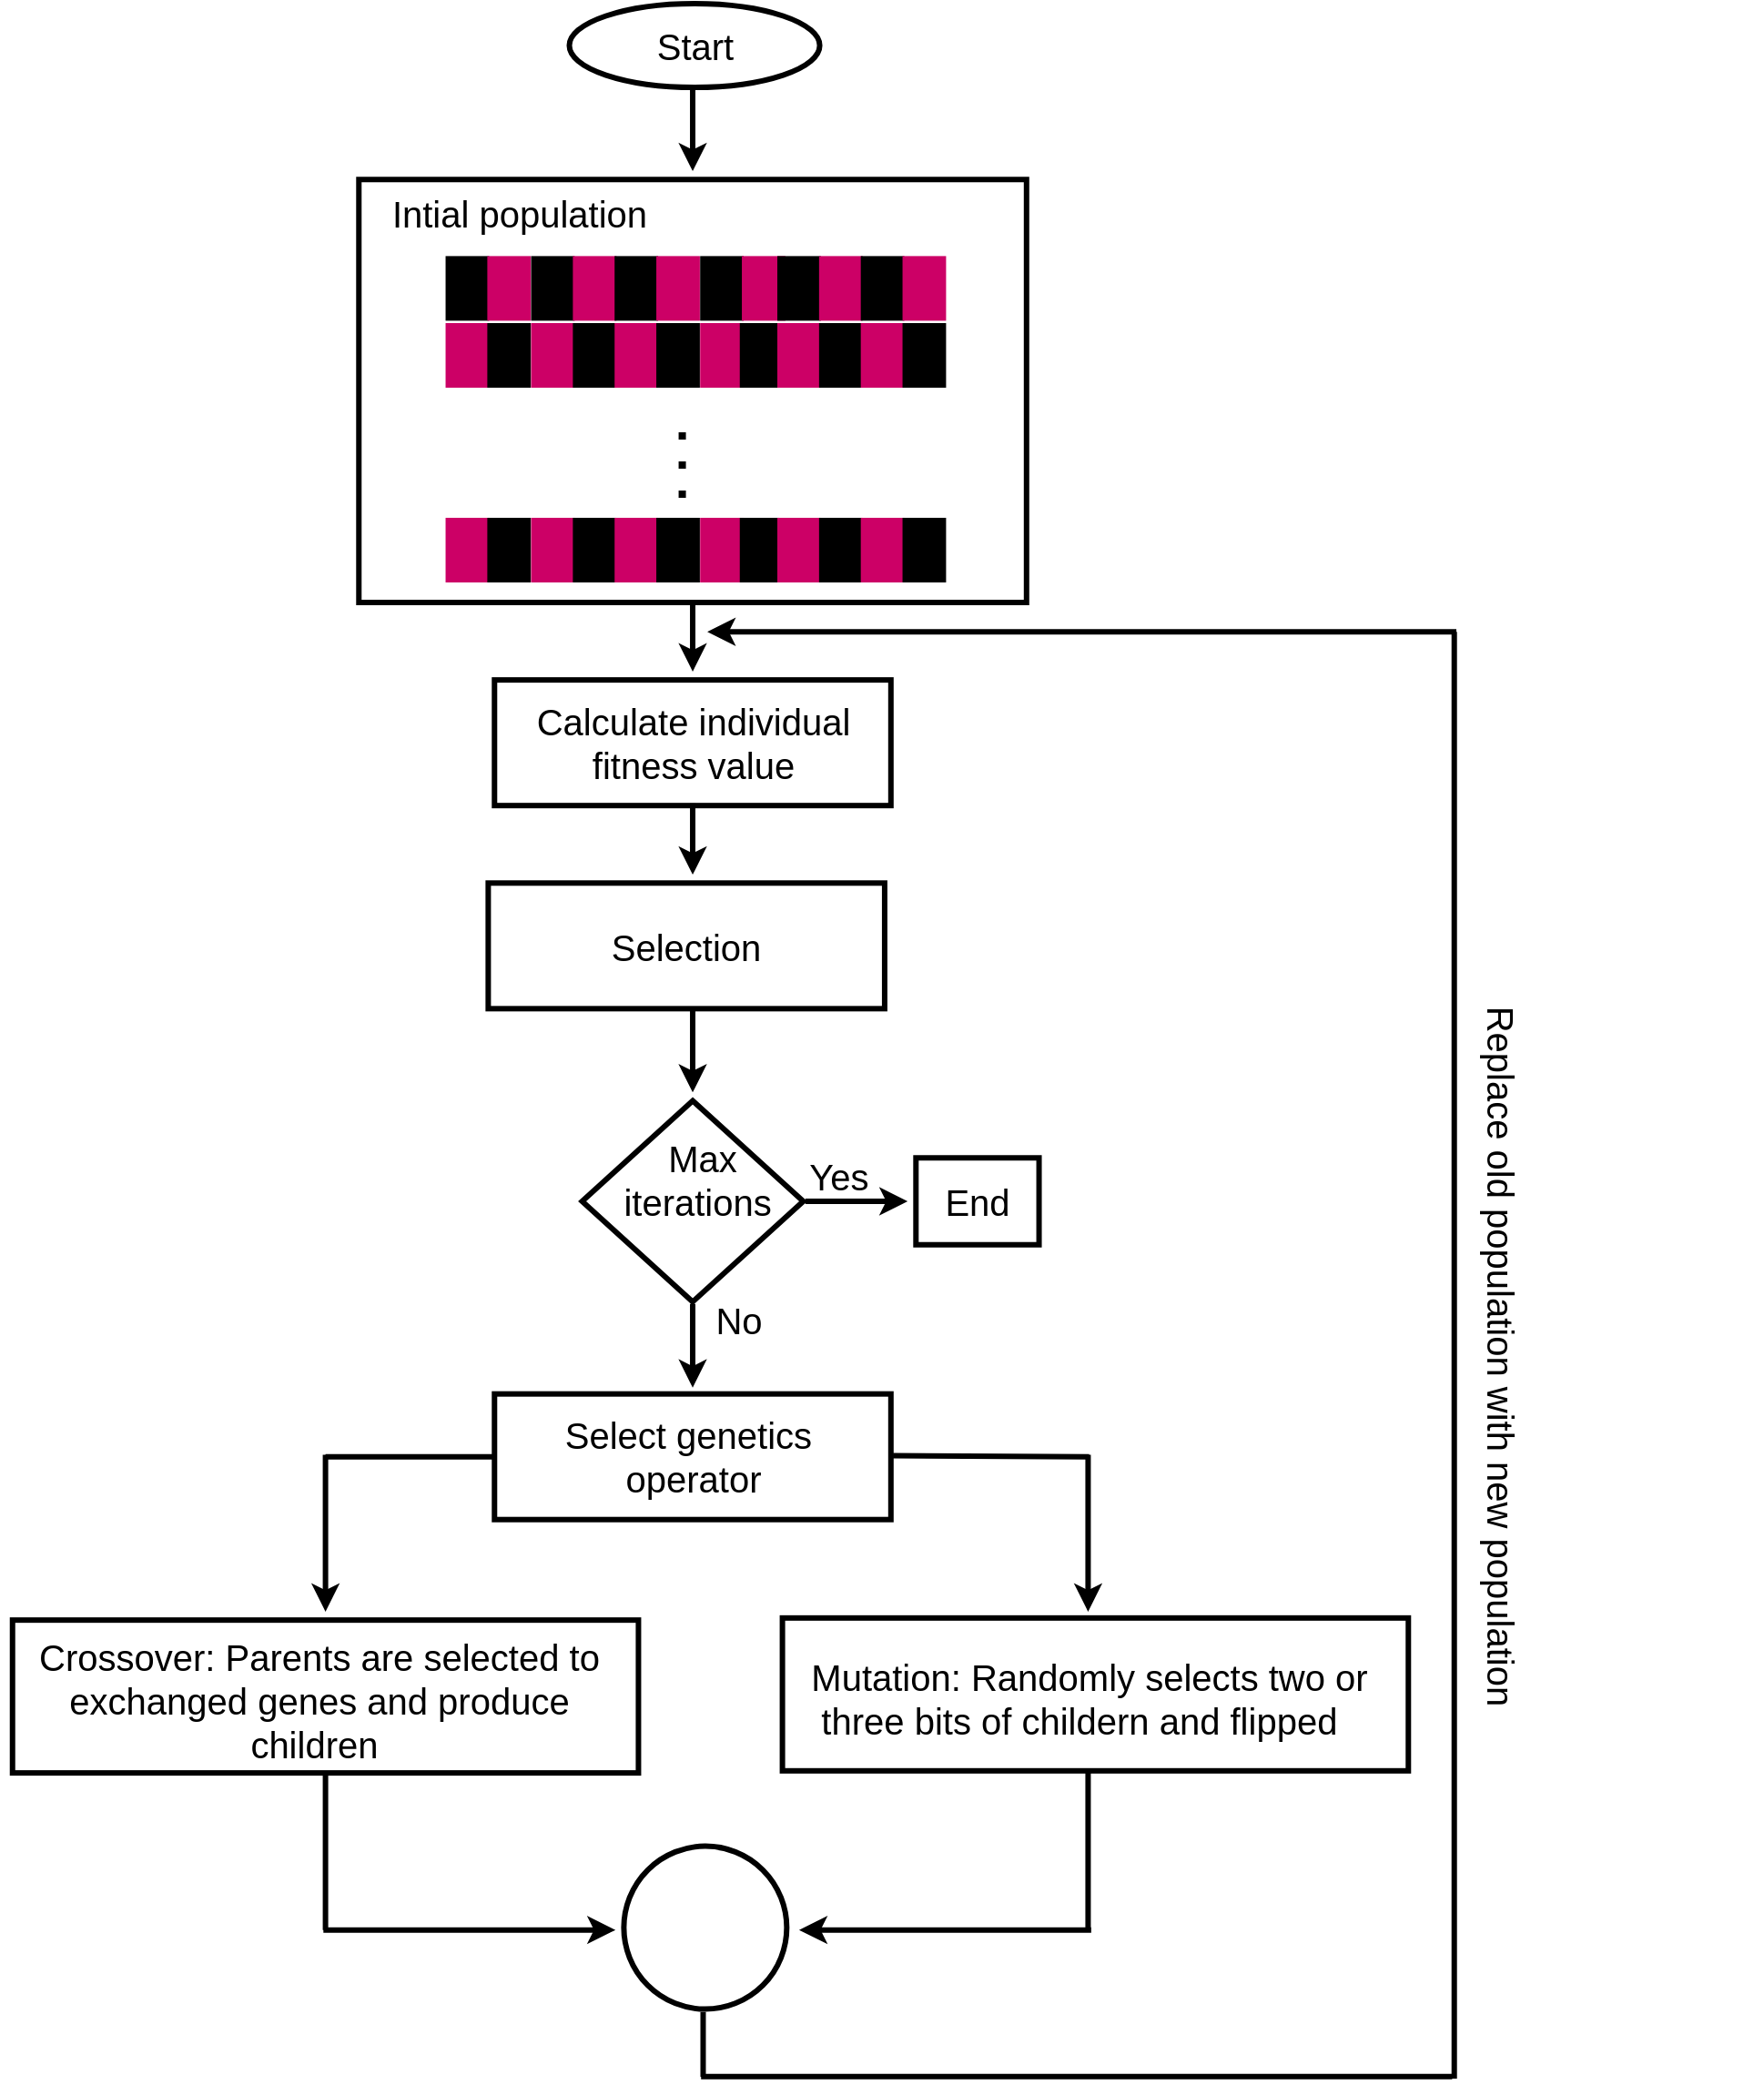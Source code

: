 <mxfile version="13.9.7" type="github">
  <diagram id="FVAf2k9BSULwsjGLzW3o" name="Page-1">
    <mxGraphModel dx="1736" dy="3124" grid="1" gridSize="10" guides="1" tooltips="1" connect="1" arrows="1" fold="1" page="1" pageScale="1" pageWidth="827" pageHeight="1169" math="0" shadow="0">
      <root>
        <mxCell id="0" />
        <mxCell id="1" parent="0" />
        <mxCell id="48Ru-MBgPkDFJ9XC2iOZ-114" value="" style="group;fontSize=20;" vertex="1" connectable="0" parent="1">
          <mxGeometry y="-2321" width="968" height="1140" as="geometry" />
        </mxCell>
        <mxCell id="48Ru-MBgPkDFJ9XC2iOZ-97" value="" style="endArrow=none;html=1;strokeWidth=3;fontSize=20;" edge="1" parent="48Ru-MBgPkDFJ9XC2iOZ-114">
          <mxGeometry width="50" height="50" relative="1" as="geometry">
            <mxPoint x="178.797" y="798.345" as="sourcePoint" />
            <mxPoint x="272.779" y="798.345" as="targetPoint" />
          </mxGeometry>
        </mxCell>
        <mxCell id="48Ru-MBgPkDFJ9XC2iOZ-1" value="&lt;font style=&quot;font-size: 20px;&quot;&gt;Start&lt;/font&gt;" style="ellipse;whiteSpace=wrap;html=1;strokeWidth=3;fontSize=20;" vertex="1" parent="48Ru-MBgPkDFJ9XC2iOZ-114">
          <mxGeometry x="312.748" width="137.536" height="46.014" as="geometry" />
        </mxCell>
        <mxCell id="48Ru-MBgPkDFJ9XC2iOZ-2" value="" style="rounded=0;whiteSpace=wrap;html=1;strokeWidth=3;fontSize=20;" vertex="1" parent="48Ru-MBgPkDFJ9XC2iOZ-114">
          <mxGeometry x="197.135" y="96.63" width="366.762" height="232.371" as="geometry" />
        </mxCell>
        <mxCell id="48Ru-MBgPkDFJ9XC2iOZ-26" value="" style="group;fontSize=20;" vertex="1" connectable="0" parent="48Ru-MBgPkDFJ9XC2iOZ-114">
          <mxGeometry x="245.272" y="139.193" width="45.845" height="34.511" as="geometry" />
        </mxCell>
        <mxCell id="48Ru-MBgPkDFJ9XC2iOZ-24" value="" style="rounded=0;whiteSpace=wrap;html=1;strokeColor=#000000;fillColor=#000000;fontSize=20;" vertex="1" parent="48Ru-MBgPkDFJ9XC2iOZ-26">
          <mxGeometry width="22.923" height="34.511" as="geometry" />
        </mxCell>
        <mxCell id="48Ru-MBgPkDFJ9XC2iOZ-25" value="" style="rounded=0;whiteSpace=wrap;html=1;fillColor=#CC0066;strokeColor=#CC0066;fontSize=20;" vertex="1" parent="48Ru-MBgPkDFJ9XC2iOZ-26">
          <mxGeometry x="22.923" width="22.923" height="34.511" as="geometry" />
        </mxCell>
        <mxCell id="48Ru-MBgPkDFJ9XC2iOZ-28" value="" style="group;fontSize=20;" vertex="1" connectable="0" parent="48Ru-MBgPkDFJ9XC2iOZ-114">
          <mxGeometry x="292.264" y="139.193" width="45.845" height="34.511" as="geometry" />
        </mxCell>
        <mxCell id="48Ru-MBgPkDFJ9XC2iOZ-29" value="" style="rounded=0;whiteSpace=wrap;html=1;strokeColor=#000000;fillColor=#000000;fontSize=20;" vertex="1" parent="48Ru-MBgPkDFJ9XC2iOZ-28">
          <mxGeometry width="22.923" height="34.511" as="geometry" />
        </mxCell>
        <mxCell id="48Ru-MBgPkDFJ9XC2iOZ-30" value="" style="rounded=0;whiteSpace=wrap;html=1;fillColor=#CC0066;strokeColor=#CC0066;fontSize=20;" vertex="1" parent="48Ru-MBgPkDFJ9XC2iOZ-28">
          <mxGeometry x="22.923" width="22.923" height="34.511" as="geometry" />
        </mxCell>
        <mxCell id="48Ru-MBgPkDFJ9XC2iOZ-32" value="" style="group;fontSize=20;" vertex="1" connectable="0" parent="48Ru-MBgPkDFJ9XC2iOZ-114">
          <mxGeometry x="338.109" y="139.193" width="45.845" height="34.511" as="geometry" />
        </mxCell>
        <mxCell id="48Ru-MBgPkDFJ9XC2iOZ-33" value="" style="rounded=0;whiteSpace=wrap;html=1;strokeColor=#000000;fillColor=#000000;fontSize=20;" vertex="1" parent="48Ru-MBgPkDFJ9XC2iOZ-32">
          <mxGeometry width="22.923" height="34.511" as="geometry" />
        </mxCell>
        <mxCell id="48Ru-MBgPkDFJ9XC2iOZ-34" value="" style="rounded=0;whiteSpace=wrap;html=1;fillColor=#CC0066;strokeColor=#CC0066;fontSize=20;" vertex="1" parent="48Ru-MBgPkDFJ9XC2iOZ-32">
          <mxGeometry x="22.923" width="22.923" height="34.511" as="geometry" />
        </mxCell>
        <mxCell id="48Ru-MBgPkDFJ9XC2iOZ-35" value="" style="group;fontSize=20;" vertex="1" connectable="0" parent="48Ru-MBgPkDFJ9XC2iOZ-114">
          <mxGeometry x="385.1" y="139.193" width="45.845" height="34.511" as="geometry" />
        </mxCell>
        <mxCell id="48Ru-MBgPkDFJ9XC2iOZ-36" value="" style="rounded=0;whiteSpace=wrap;html=1;strokeColor=#000000;fillColor=#000000;fontSize=20;" vertex="1" parent="48Ru-MBgPkDFJ9XC2iOZ-35">
          <mxGeometry width="22.923" height="34.511" as="geometry" />
        </mxCell>
        <mxCell id="48Ru-MBgPkDFJ9XC2iOZ-37" value="" style="rounded=0;whiteSpace=wrap;html=1;fillColor=#CC0066;strokeColor=#CC0066;fontSize=20;" vertex="1" parent="48Ru-MBgPkDFJ9XC2iOZ-35">
          <mxGeometry x="22.923" width="22.923" height="34.511" as="geometry" />
        </mxCell>
        <mxCell id="48Ru-MBgPkDFJ9XC2iOZ-38" value="" style="group;fontSize=20;" vertex="1" connectable="0" parent="48Ru-MBgPkDFJ9XC2iOZ-114">
          <mxGeometry x="427.507" y="139.193" width="45.845" height="34.511" as="geometry" />
        </mxCell>
        <mxCell id="48Ru-MBgPkDFJ9XC2iOZ-39" value="" style="rounded=0;whiteSpace=wrap;html=1;strokeColor=#000000;fillColor=#000000;fontSize=20;" vertex="1" parent="48Ru-MBgPkDFJ9XC2iOZ-38">
          <mxGeometry width="22.923" height="34.511" as="geometry" />
        </mxCell>
        <mxCell id="48Ru-MBgPkDFJ9XC2iOZ-40" value="" style="rounded=0;whiteSpace=wrap;html=1;fillColor=#CC0066;strokeColor=#CC0066;fontSize=20;" vertex="1" parent="48Ru-MBgPkDFJ9XC2iOZ-38">
          <mxGeometry x="22.923" width="22.923" height="34.511" as="geometry" />
        </mxCell>
        <mxCell id="48Ru-MBgPkDFJ9XC2iOZ-41" value="" style="group;fontSize=20;" vertex="1" connectable="0" parent="48Ru-MBgPkDFJ9XC2iOZ-114">
          <mxGeometry x="473.352" y="139.193" width="45.845" height="34.511" as="geometry" />
        </mxCell>
        <mxCell id="48Ru-MBgPkDFJ9XC2iOZ-42" value="" style="rounded=0;whiteSpace=wrap;html=1;strokeColor=#000000;fillColor=#000000;fontSize=20;" vertex="1" parent="48Ru-MBgPkDFJ9XC2iOZ-41">
          <mxGeometry width="22.923" height="34.511" as="geometry" />
        </mxCell>
        <mxCell id="48Ru-MBgPkDFJ9XC2iOZ-43" value="" style="rounded=0;whiteSpace=wrap;html=1;fillColor=#CC0066;strokeColor=#CC0066;fontSize=20;" vertex="1" parent="48Ru-MBgPkDFJ9XC2iOZ-41">
          <mxGeometry x="22.923" width="22.923" height="34.511" as="geometry" />
        </mxCell>
        <mxCell id="48Ru-MBgPkDFJ9XC2iOZ-45" value="" style="rounded=0;whiteSpace=wrap;html=1;fillColor=#CC0066;strokeColor=#CC0066;fontSize=20;" vertex="1" parent="48Ru-MBgPkDFJ9XC2iOZ-114">
          <mxGeometry x="245.272" y="176.004" width="22.923" height="34.511" as="geometry" />
        </mxCell>
        <mxCell id="48Ru-MBgPkDFJ9XC2iOZ-46" value="" style="rounded=0;whiteSpace=wrap;html=1;fillColor=#000000;fontSize=20;" vertex="1" parent="48Ru-MBgPkDFJ9XC2iOZ-114">
          <mxGeometry x="268.195" y="176.004" width="22.923" height="34.511" as="geometry" />
        </mxCell>
        <mxCell id="48Ru-MBgPkDFJ9XC2iOZ-48" value="" style="rounded=0;whiteSpace=wrap;html=1;fillColor=#CC0066;strokeColor=#CC0066;fontSize=20;" vertex="1" parent="48Ru-MBgPkDFJ9XC2iOZ-114">
          <mxGeometry x="292.264" y="176.004" width="22.923" height="34.511" as="geometry" />
        </mxCell>
        <mxCell id="48Ru-MBgPkDFJ9XC2iOZ-49" value="" style="rounded=0;whiteSpace=wrap;html=1;fillColor=#000000;fontSize=20;" vertex="1" parent="48Ru-MBgPkDFJ9XC2iOZ-114">
          <mxGeometry x="315.186" y="176.004" width="22.923" height="34.511" as="geometry" />
        </mxCell>
        <mxCell id="48Ru-MBgPkDFJ9XC2iOZ-51" value="" style="rounded=0;whiteSpace=wrap;html=1;fillColor=#CC0066;strokeColor=#CC0066;fontSize=20;" vertex="1" parent="48Ru-MBgPkDFJ9XC2iOZ-114">
          <mxGeometry x="338.109" y="176.004" width="22.923" height="34.511" as="geometry" />
        </mxCell>
        <mxCell id="48Ru-MBgPkDFJ9XC2iOZ-52" value="" style="rounded=0;whiteSpace=wrap;html=1;fillColor=#000000;fontSize=20;" vertex="1" parent="48Ru-MBgPkDFJ9XC2iOZ-114">
          <mxGeometry x="361.032" y="176.004" width="22.923" height="34.511" as="geometry" />
        </mxCell>
        <mxCell id="48Ru-MBgPkDFJ9XC2iOZ-54" value="" style="rounded=0;whiteSpace=wrap;html=1;fillColor=#CC0066;strokeColor=#CC0066;fontSize=20;" vertex="1" parent="48Ru-MBgPkDFJ9XC2iOZ-114">
          <mxGeometry x="385.1" y="176.004" width="22.923" height="34.511" as="geometry" />
        </mxCell>
        <mxCell id="48Ru-MBgPkDFJ9XC2iOZ-55" value="" style="rounded=0;whiteSpace=wrap;html=1;fillColor=#000000;fontSize=20;" vertex="1" parent="48Ru-MBgPkDFJ9XC2iOZ-114">
          <mxGeometry x="406.877" y="176.004" width="20.63" height="34.511" as="geometry" />
        </mxCell>
        <mxCell id="48Ru-MBgPkDFJ9XC2iOZ-57" value="" style="rounded=0;whiteSpace=wrap;html=1;fillColor=#CC0066;strokeColor=#CC0066;fontSize=20;" vertex="1" parent="48Ru-MBgPkDFJ9XC2iOZ-114">
          <mxGeometry x="427.507" y="176.004" width="22.923" height="34.511" as="geometry" />
        </mxCell>
        <mxCell id="48Ru-MBgPkDFJ9XC2iOZ-58" value="" style="rounded=0;whiteSpace=wrap;html=1;fillColor=#000000;fontSize=20;" vertex="1" parent="48Ru-MBgPkDFJ9XC2iOZ-114">
          <mxGeometry x="450.43" y="176.004" width="22.923" height="34.511" as="geometry" />
        </mxCell>
        <mxCell id="48Ru-MBgPkDFJ9XC2iOZ-60" value="" style="rounded=0;whiteSpace=wrap;html=1;fillColor=#CC0066;strokeColor=#CC0066;fontSize=20;" vertex="1" parent="48Ru-MBgPkDFJ9XC2iOZ-114">
          <mxGeometry x="473.352" y="176.004" width="22.923" height="34.511" as="geometry" />
        </mxCell>
        <mxCell id="48Ru-MBgPkDFJ9XC2iOZ-61" value="" style="rounded=0;whiteSpace=wrap;html=1;fillColor=#000000;fontSize=20;" vertex="1" parent="48Ru-MBgPkDFJ9XC2iOZ-114">
          <mxGeometry x="496.275" y="176.004" width="22.923" height="34.511" as="geometry" />
        </mxCell>
        <mxCell id="48Ru-MBgPkDFJ9XC2iOZ-62" value="" style="rounded=0;whiteSpace=wrap;html=1;fillColor=#CC0066;strokeColor=#CC0066;fontSize=20;" vertex="1" parent="48Ru-MBgPkDFJ9XC2iOZ-114">
          <mxGeometry x="245.272" y="282.987" width="22.923" height="34.511" as="geometry" />
        </mxCell>
        <mxCell id="48Ru-MBgPkDFJ9XC2iOZ-63" value="" style="rounded=0;whiteSpace=wrap;html=1;fillColor=#000000;fontSize=20;" vertex="1" parent="48Ru-MBgPkDFJ9XC2iOZ-114">
          <mxGeometry x="268.195" y="282.987" width="22.923" height="34.511" as="geometry" />
        </mxCell>
        <mxCell id="48Ru-MBgPkDFJ9XC2iOZ-64" value="" style="rounded=0;whiteSpace=wrap;html=1;fillColor=#CC0066;strokeColor=#CC0066;fontSize=20;" vertex="1" parent="48Ru-MBgPkDFJ9XC2iOZ-114">
          <mxGeometry x="292.264" y="282.987" width="22.923" height="34.511" as="geometry" />
        </mxCell>
        <mxCell id="48Ru-MBgPkDFJ9XC2iOZ-65" value="" style="rounded=0;whiteSpace=wrap;html=1;fillColor=#000000;fontSize=20;" vertex="1" parent="48Ru-MBgPkDFJ9XC2iOZ-114">
          <mxGeometry x="315.186" y="282.987" width="22.923" height="34.511" as="geometry" />
        </mxCell>
        <mxCell id="48Ru-MBgPkDFJ9XC2iOZ-66" value="" style="rounded=0;whiteSpace=wrap;html=1;fillColor=#CC0066;strokeColor=#CC0066;fontSize=20;" vertex="1" parent="48Ru-MBgPkDFJ9XC2iOZ-114">
          <mxGeometry x="338.109" y="282.987" width="22.923" height="34.511" as="geometry" />
        </mxCell>
        <mxCell id="48Ru-MBgPkDFJ9XC2iOZ-67" value="" style="rounded=0;whiteSpace=wrap;html=1;fillColor=#000000;fontSize=20;" vertex="1" parent="48Ru-MBgPkDFJ9XC2iOZ-114">
          <mxGeometry x="361.032" y="282.987" width="22.923" height="34.511" as="geometry" />
        </mxCell>
        <mxCell id="48Ru-MBgPkDFJ9XC2iOZ-68" value="" style="rounded=0;whiteSpace=wrap;html=1;fillColor=#CC0066;strokeColor=#CC0066;fontSize=20;" vertex="1" parent="48Ru-MBgPkDFJ9XC2iOZ-114">
          <mxGeometry x="385.1" y="282.987" width="22.923" height="34.511" as="geometry" />
        </mxCell>
        <mxCell id="48Ru-MBgPkDFJ9XC2iOZ-69" value="" style="rounded=0;whiteSpace=wrap;html=1;fillColor=#000000;fontSize=20;" vertex="1" parent="48Ru-MBgPkDFJ9XC2iOZ-114">
          <mxGeometry x="406.877" y="282.987" width="20.63" height="34.511" as="geometry" />
        </mxCell>
        <mxCell id="48Ru-MBgPkDFJ9XC2iOZ-70" value="" style="rounded=0;whiteSpace=wrap;html=1;fillColor=#CC0066;strokeColor=#CC0066;fontSize=20;" vertex="1" parent="48Ru-MBgPkDFJ9XC2iOZ-114">
          <mxGeometry x="427.507" y="282.987" width="22.923" height="34.511" as="geometry" />
        </mxCell>
        <mxCell id="48Ru-MBgPkDFJ9XC2iOZ-71" value="" style="rounded=0;whiteSpace=wrap;html=1;fillColor=#000000;fontSize=20;" vertex="1" parent="48Ru-MBgPkDFJ9XC2iOZ-114">
          <mxGeometry x="450.43" y="282.987" width="22.923" height="34.511" as="geometry" />
        </mxCell>
        <mxCell id="48Ru-MBgPkDFJ9XC2iOZ-72" value="" style="rounded=0;whiteSpace=wrap;html=1;fillColor=#CC0066;strokeColor=#CC0066;fontSize=20;" vertex="1" parent="48Ru-MBgPkDFJ9XC2iOZ-114">
          <mxGeometry x="473.352" y="282.987" width="22.923" height="34.511" as="geometry" />
        </mxCell>
        <mxCell id="48Ru-MBgPkDFJ9XC2iOZ-73" value="" style="rounded=0;whiteSpace=wrap;html=1;fillColor=#000000;fontSize=20;" vertex="1" parent="48Ru-MBgPkDFJ9XC2iOZ-114">
          <mxGeometry x="496.275" y="282.987" width="22.923" height="34.511" as="geometry" />
        </mxCell>
        <mxCell id="48Ru-MBgPkDFJ9XC2iOZ-74" value="" style="endArrow=none;dashed=1;html=1;dashPattern=1 3;strokeWidth=4;fontSize=20;" edge="1" parent="48Ru-MBgPkDFJ9XC2iOZ-114">
          <mxGeometry width="50" height="50" relative="1" as="geometry">
            <mxPoint x="374.785" y="271.483" as="sourcePoint" />
            <mxPoint x="374.785" y="225.469" as="targetPoint" />
          </mxGeometry>
        </mxCell>
        <mxCell id="48Ru-MBgPkDFJ9XC2iOZ-75" value="" style="endArrow=classic;html=1;strokeWidth=3;fontSize=20;" edge="1" parent="48Ru-MBgPkDFJ9XC2iOZ-114">
          <mxGeometry width="50" height="50" relative="1" as="geometry">
            <mxPoint x="380.516" y="46.014" as="sourcePoint" />
            <mxPoint x="380.516" y="92.028" as="targetPoint" />
          </mxGeometry>
        </mxCell>
        <mxCell id="48Ru-MBgPkDFJ9XC2iOZ-76" value="&lt;font style=&quot;font-size: 20px;&quot;&gt;Calculate individual fitness value&lt;/font&gt;" style="rounded=0;whiteSpace=wrap;html=1;strokeColor=#000000;strokeWidth=3;fillColor=none;fontSize=20;" vertex="1" parent="48Ru-MBgPkDFJ9XC2iOZ-114">
          <mxGeometry x="271.633" y="371.564" width="217.765" height="69.021" as="geometry" />
        </mxCell>
        <mxCell id="48Ru-MBgPkDFJ9XC2iOZ-77" value="" style="endArrow=classic;html=1;strokeWidth=3;fontSize=20;" edge="1" parent="48Ru-MBgPkDFJ9XC2iOZ-114">
          <mxGeometry width="50" height="50" relative="1" as="geometry">
            <mxPoint x="380.516" y="328" as="sourcePoint" />
            <mxPoint x="380.516" y="366.963" as="targetPoint" />
          </mxGeometry>
        </mxCell>
        <mxCell id="48Ru-MBgPkDFJ9XC2iOZ-78" value="&lt;font style=&quot;font-size: 20px;&quot;&gt;&amp;nbsp; Max &lt;br style=&quot;font-size: 20px;&quot;&gt;&amp;nbsp; iterations&amp;nbsp;&lt;br style=&quot;font-size: 20px;&quot;&gt;&lt;br style=&quot;font-size: 20px;&quot;&gt;&lt;/font&gt;" style="rhombus;whiteSpace=wrap;html=1;strokeColor=#000000;strokeWidth=3;fillColor=none;fontSize=20;" vertex="1" parent="48Ru-MBgPkDFJ9XC2iOZ-114">
          <mxGeometry x="319.771" y="602.785" width="121.49" height="110.434" as="geometry" />
        </mxCell>
        <mxCell id="48Ru-MBgPkDFJ9XC2iOZ-79" value="" style="endArrow=classic;html=1;strokeWidth=3;fontSize=20;" edge="1" parent="48Ru-MBgPkDFJ9XC2iOZ-114">
          <mxGeometry width="50" height="50" relative="1" as="geometry">
            <mxPoint x="380.516" y="552.17" as="sourcePoint" />
            <mxPoint x="380.516" y="598.184" as="targetPoint" />
          </mxGeometry>
        </mxCell>
        <mxCell id="48Ru-MBgPkDFJ9XC2iOZ-83" value="&lt;font style=&quot;font-size: 20px;&quot;&gt;End&lt;/font&gt;" style="rounded=0;whiteSpace=wrap;html=1;strokeWidth=3;fontSize=20;" vertex="1" parent="48Ru-MBgPkDFJ9XC2iOZ-114">
          <mxGeometry x="503.152" y="634.132" width="67.622" height="47.74" as="geometry" />
        </mxCell>
        <mxCell id="48Ru-MBgPkDFJ9XC2iOZ-84" value="" style="endArrow=classic;html=1;strokeWidth=3;fontSize=20;" edge="1" parent="48Ru-MBgPkDFJ9XC2iOZ-114">
          <mxGeometry width="50" height="50" relative="1" as="geometry">
            <mxPoint x="442.407" y="658.002" as="sourcePoint" />
            <mxPoint x="498.567" y="658.002" as="targetPoint" />
          </mxGeometry>
        </mxCell>
        <mxCell id="48Ru-MBgPkDFJ9XC2iOZ-86" value="" style="endArrow=classic;html=1;strokeWidth=3;fontSize=20;" edge="1" parent="48Ru-MBgPkDFJ9XC2iOZ-114">
          <mxGeometry width="50" height="50" relative="1" as="geometry">
            <mxPoint x="380.516" y="714.369" as="sourcePoint" />
            <mxPoint x="380.516" y="760.383" as="targetPoint" />
          </mxGeometry>
        </mxCell>
        <mxCell id="48Ru-MBgPkDFJ9XC2iOZ-87" value="&lt;span style=&quot;font-size: 20px;&quot;&gt;Select genetics&amp;nbsp;&lt;br style=&quot;font-size: 20px;&quot;&gt;operator&lt;/span&gt;" style="rounded=0;whiteSpace=wrap;html=1;strokeColor=#000000;strokeWidth=3;fillColor=none;fontSize=20;" vertex="1" parent="48Ru-MBgPkDFJ9XC2iOZ-114">
          <mxGeometry x="271.633" y="763.835" width="217.765" height="69.021" as="geometry" />
        </mxCell>
        <mxCell id="48Ru-MBgPkDFJ9XC2iOZ-91" value="" style="group;fontSize=20;" vertex="1" connectable="0" parent="48Ru-MBgPkDFJ9XC2iOZ-114">
          <mxGeometry y="888.073" width="350.716" height="83.976" as="geometry" />
        </mxCell>
        <mxCell id="48Ru-MBgPkDFJ9XC2iOZ-88" value="" style="rounded=0;whiteSpace=wrap;html=1;strokeWidth=3;fontSize=20;" vertex="1" parent="48Ru-MBgPkDFJ9XC2iOZ-91">
          <mxGeometry x="6.877" width="343.84" height="83.976" as="geometry" />
        </mxCell>
        <mxCell id="48Ru-MBgPkDFJ9XC2iOZ-90" value="&lt;font style=&quot;font-size: 20px;&quot;&gt;&lt;font style=&quot;font-size: 20px;&quot;&gt;Crossover&lt;/font&gt;: Parents are selected to exchanged genes and produce children&lt;/font&gt;&amp;nbsp;" style="text;html=1;strokeColor=none;fillColor=none;align=center;verticalAlign=middle;whiteSpace=wrap;rounded=0;fontSize=20;" vertex="1" parent="48Ru-MBgPkDFJ9XC2iOZ-91">
          <mxGeometry y="20.706" width="350.716" height="46.014" as="geometry" />
        </mxCell>
        <mxCell id="48Ru-MBgPkDFJ9XC2iOZ-92" value="" style="group;fontSize=20;" vertex="1" connectable="0" parent="48Ru-MBgPkDFJ9XC2iOZ-114">
          <mxGeometry x="422.923" y="886.922" width="350.716" height="83.976" as="geometry" />
        </mxCell>
        <mxCell id="48Ru-MBgPkDFJ9XC2iOZ-93" value="" style="rounded=0;whiteSpace=wrap;html=1;strokeWidth=3;fontSize=20;" vertex="1" parent="48Ru-MBgPkDFJ9XC2iOZ-92">
          <mxGeometry x="6.877" width="343.84" height="83.976" as="geometry" />
        </mxCell>
        <mxCell id="48Ru-MBgPkDFJ9XC2iOZ-94" value="&lt;font style=&quot;font-size: 20px;&quot;&gt;Mutation: Randomly selects two or three bits of childern and flipped&amp;nbsp;&lt;/font&gt;&amp;nbsp;" style="text;html=1;strokeColor=none;fillColor=none;align=center;verticalAlign=middle;whiteSpace=wrap;rounded=0;fontSize=20;" vertex="1" parent="48Ru-MBgPkDFJ9XC2iOZ-92">
          <mxGeometry y="20.706" width="350.716" height="46.014" as="geometry" />
        </mxCell>
        <mxCell id="48Ru-MBgPkDFJ9XC2iOZ-95" value="" style="ellipse;whiteSpace=wrap;html=1;aspect=fixed;strokeColor=#000000;strokeWidth=3;fillColor=none;fontSize=20;" vertex="1" parent="48Ru-MBgPkDFJ9XC2iOZ-114">
          <mxGeometry x="342.693" y="1012.311" width="89.48" height="89.48" as="geometry" />
        </mxCell>
        <mxCell id="48Ru-MBgPkDFJ9XC2iOZ-96" value="" style="endArrow=classic;html=1;strokeWidth=3;fontSize=20;" edge="1" parent="48Ru-MBgPkDFJ9XC2iOZ-114">
          <mxGeometry width="50" height="50" relative="1" as="geometry">
            <mxPoint x="178.797" y="797.195" as="sourcePoint" />
            <mxPoint x="178.797" y="883.471" as="targetPoint" />
          </mxGeometry>
        </mxCell>
        <mxCell id="48Ru-MBgPkDFJ9XC2iOZ-98" value="" style="endArrow=classic;html=1;strokeWidth=3;fontSize=20;" edge="1" parent="48Ru-MBgPkDFJ9XC2iOZ-114">
          <mxGeometry width="50" height="50" relative="1" as="geometry">
            <mxPoint x="597.708" y="797.195" as="sourcePoint" />
            <mxPoint x="597.708" y="883.471" as="targetPoint" />
          </mxGeometry>
        </mxCell>
        <mxCell id="48Ru-MBgPkDFJ9XC2iOZ-99" value="" style="endArrow=none;html=1;strokeWidth=3;fontSize=20;" edge="1" parent="48Ru-MBgPkDFJ9XC2iOZ-114">
          <mxGeometry width="50" height="50" relative="1" as="geometry">
            <mxPoint x="490.544" y="797.77" as="sourcePoint" />
            <mxPoint x="598.281" y="798.345" as="targetPoint" />
          </mxGeometry>
        </mxCell>
        <mxCell id="48Ru-MBgPkDFJ9XC2iOZ-100" value="" style="endArrow=classic;html=1;strokeWidth=3;entryX=0;entryY=0.5;entryDx=0;entryDy=0;fontSize=20;" edge="1" parent="48Ru-MBgPkDFJ9XC2iOZ-114">
          <mxGeometry width="50" height="50" relative="1" as="geometry">
            <mxPoint x="177.65" y="1058.325" as="sourcePoint" />
            <mxPoint x="338.109" y="1058.325" as="targetPoint" />
          </mxGeometry>
        </mxCell>
        <mxCell id="48Ru-MBgPkDFJ9XC2iOZ-101" value="" style="endArrow=none;html=1;fillColor=#21C0A5;fontColor=#5C5C5C;entryX=0.5;entryY=1;entryDx=0;entryDy=0;strokeWidth=3;fontSize=20;" edge="1" parent="48Ru-MBgPkDFJ9XC2iOZ-114" target="48Ru-MBgPkDFJ9XC2iOZ-88">
          <mxGeometry width="50" height="50" relative="1" as="geometry">
            <mxPoint x="178.797" y="1058.325" as="sourcePoint" />
            <mxPoint x="365.616" y="931.786" as="targetPoint" />
          </mxGeometry>
        </mxCell>
        <mxCell id="48Ru-MBgPkDFJ9XC2iOZ-102" value="" style="endArrow=none;html=1;fillColor=#21C0A5;fontColor=#5C5C5C;entryX=0.5;entryY=1;entryDx=0;entryDy=0;strokeWidth=3;fontSize=20;" edge="1" parent="48Ru-MBgPkDFJ9XC2iOZ-114">
          <mxGeometry width="50" height="50" relative="1" as="geometry">
            <mxPoint x="597.708" y="1057.175" as="sourcePoint" />
            <mxPoint x="597.708" y="970.898" as="targetPoint" />
          </mxGeometry>
        </mxCell>
        <mxCell id="48Ru-MBgPkDFJ9XC2iOZ-103" value="" style="endArrow=classic;html=1;strokeWidth=3;entryX=1;entryY=0.5;entryDx=0;entryDy=0;fontSize=20;" edge="1" parent="48Ru-MBgPkDFJ9XC2iOZ-114">
          <mxGeometry width="50" height="50" relative="1" as="geometry">
            <mxPoint x="599.427" y="1058.325" as="sourcePoint" />
            <mxPoint x="438.968" y="1058.325" as="targetPoint" />
          </mxGeometry>
        </mxCell>
        <mxCell id="48Ru-MBgPkDFJ9XC2iOZ-104" value="" style="endArrow=none;html=1;strokeColor=#000000;strokeWidth=3;fillColor=#21C0A5;fontColor=#5C5C5C;fontSize=20;" edge="1" parent="48Ru-MBgPkDFJ9XC2iOZ-114">
          <mxGeometry width="50" height="50" relative="1" as="geometry">
            <mxPoint x="386.246" y="1139" as="sourcePoint" />
            <mxPoint x="386.246" y="1103.339" as="targetPoint" />
          </mxGeometry>
        </mxCell>
        <mxCell id="48Ru-MBgPkDFJ9XC2iOZ-105" value="" style="endArrow=none;html=1;strokeColor=#000000;strokeWidth=3;fillColor=#21C0A5;fontColor=#5C5C5C;fontSize=20;" edge="1" parent="48Ru-MBgPkDFJ9XC2iOZ-114">
          <mxGeometry width="50" height="50" relative="1" as="geometry">
            <mxPoint x="385.1" y="1138.85" as="sourcePoint" />
            <mxPoint x="797.708" y="1138.85" as="targetPoint" />
          </mxGeometry>
        </mxCell>
        <mxCell id="48Ru-MBgPkDFJ9XC2iOZ-107" value="" style="endArrow=none;html=1;strokeColor=#000000;strokeWidth=3;fillColor=#21C0A5;fontColor=#5C5C5C;fontSize=20;" edge="1" parent="48Ru-MBgPkDFJ9XC2iOZ-114">
          <mxGeometry width="50" height="50" relative="1" as="geometry">
            <mxPoint x="798.854" y="1140" as="sourcePoint" />
            <mxPoint x="798.854" y="345.106" as="targetPoint" />
          </mxGeometry>
        </mxCell>
        <mxCell id="48Ru-MBgPkDFJ9XC2iOZ-109" value="&lt;span style=&quot;font-size: 20px;&quot;&gt;Selection&lt;/span&gt;" style="rounded=0;whiteSpace=wrap;html=1;strokeColor=#000000;strokeWidth=3;fillColor=none;fontSize=20;" vertex="1" parent="48Ru-MBgPkDFJ9XC2iOZ-114">
          <mxGeometry x="268.195" y="483.148" width="217.765" height="69.021" as="geometry" />
        </mxCell>
        <mxCell id="48Ru-MBgPkDFJ9XC2iOZ-110" value="" style="endArrow=classic;html=1;strokeWidth=3;fontSize=20;" edge="1" parent="48Ru-MBgPkDFJ9XC2iOZ-114">
          <mxGeometry width="50" height="50" relative="1" as="geometry">
            <mxPoint x="380.516" y="439.435" as="sourcePoint" />
            <mxPoint x="380.516" y="478.547" as="targetPoint" />
          </mxGeometry>
        </mxCell>
        <mxCell id="48Ru-MBgPkDFJ9XC2iOZ-113" value="" style="endArrow=classic;html=1;strokeColor=#000000;strokeWidth=3;fillColor=#21C0A5;fontColor=#5C5C5C;fontSize=20;" edge="1" parent="48Ru-MBgPkDFJ9XC2iOZ-114">
          <mxGeometry width="50" height="50" relative="1" as="geometry">
            <mxPoint x="800" y="345.106" as="sourcePoint" />
            <mxPoint x="388.539" y="345.106" as="targetPoint" />
          </mxGeometry>
        </mxCell>
        <mxCell id="48Ru-MBgPkDFJ9XC2iOZ-115" value="&lt;font style=&quot;font-size: 20px;&quot; color=&quot;#000000&quot;&gt;Intial population&lt;/font&gt;" style="text;html=1;strokeColor=none;fillColor=none;align=center;verticalAlign=middle;whiteSpace=wrap;rounded=0;fontColor=#5C5C5C;fontSize=20;" vertex="1" parent="48Ru-MBgPkDFJ9XC2iOZ-114">
          <mxGeometry x="210.69" y="105" width="149.31" height="20" as="geometry" />
        </mxCell>
        <mxCell id="48Ru-MBgPkDFJ9XC2iOZ-116" value="&lt;font style=&quot;font-size: 20px;&quot; color=&quot;#000000&quot;&gt;Yes&lt;/font&gt;" style="text;html=1;strokeColor=none;fillColor=none;align=center;verticalAlign=middle;whiteSpace=wrap;rounded=0;fontColor=#5C5C5C;fontSize=20;" vertex="1" parent="48Ru-MBgPkDFJ9XC2iOZ-114">
          <mxGeometry x="441.26" y="634.13" width="40" height="20" as="geometry" />
        </mxCell>
        <mxCell id="48Ru-MBgPkDFJ9XC2iOZ-118" value="&lt;font color=&quot;#000000&quot;&gt;No&lt;/font&gt;" style="text;html=1;strokeColor=none;fillColor=none;align=center;verticalAlign=middle;whiteSpace=wrap;rounded=0;fontColor=#5C5C5C;fontSize=20;" vertex="1" parent="48Ru-MBgPkDFJ9XC2iOZ-114">
          <mxGeometry x="386" y="713.22" width="40" height="20" as="geometry" />
        </mxCell>
        <mxCell id="48Ru-MBgPkDFJ9XC2iOZ-119" value="&lt;font color=&quot;#000000&quot;&gt;Replace old population with new population&lt;/font&gt;" style="text;html=1;strokeColor=none;fillColor=none;align=center;verticalAlign=middle;whiteSpace=wrap;rounded=0;fontColor=#5C5C5C;fontSize=20;rotation=90;" vertex="1" parent="48Ru-MBgPkDFJ9XC2iOZ-114">
          <mxGeometry x="592" y="733.22" width="466" height="20" as="geometry" />
        </mxCell>
      </root>
    </mxGraphModel>
  </diagram>
</mxfile>
